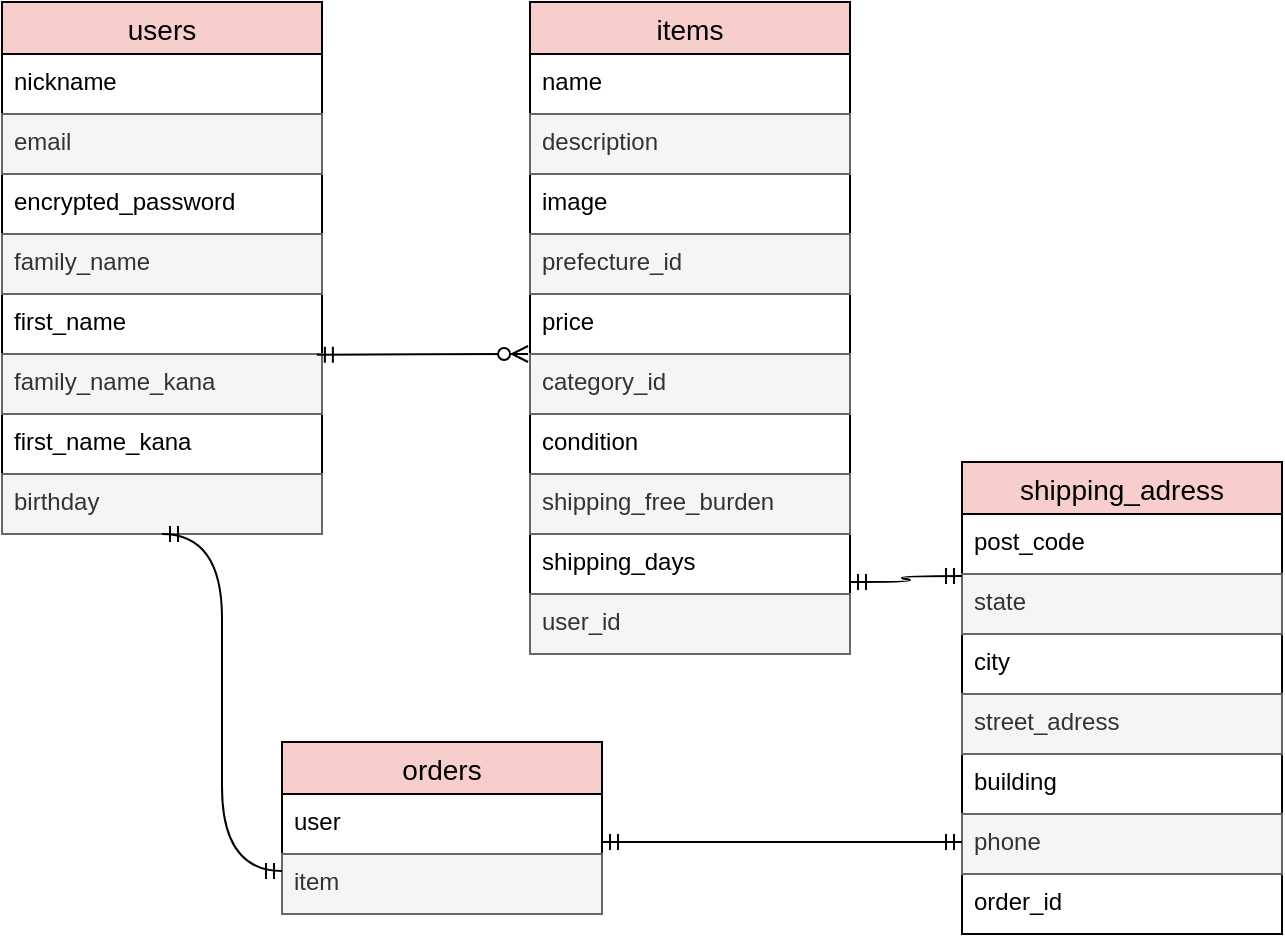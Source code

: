 <mxfile>
    <diagram id="nbxE1xQhHd7jip9Ss0tq" name="ページ1">
        <mxGraphModel dx="989" dy="606" grid="1" gridSize="10" guides="1" tooltips="1" connect="1" arrows="1" fold="1" page="1" pageScale="1" pageWidth="827" pageHeight="1169" math="0" shadow="0">
            <root>
                <mxCell id="0"/>
                <mxCell id="1" parent="0"/>
                <mxCell id="17" value="users" style="swimlane;fontStyle=0;childLayout=stackLayout;horizontal=1;startSize=26;horizontalStack=0;resizeParent=1;resizeParentMax=0;resizeLast=0;collapsible=1;marginBottom=0;align=center;fontSize=14;strokeColor=#000000;fillColor=#f8cecc;" vertex="1" parent="1">
                    <mxGeometry x="150" y="20" width="160" height="266" as="geometry"/>
                </mxCell>
                <mxCell id="18" value="nickname" style="text;spacingLeft=4;spacingRight=4;overflow=hidden;rotatable=0;points=[[0,0.5],[1,0.5]];portConstraint=eastwest;fontSize=12;" vertex="1" parent="17">
                    <mxGeometry y="26" width="160" height="30" as="geometry"/>
                </mxCell>
                <mxCell id="19" value="email" style="text;strokeColor=#666666;fillColor=#f5f5f5;spacingLeft=4;spacingRight=4;overflow=hidden;rotatable=0;points=[[0,0.5],[1,0.5]];portConstraint=eastwest;fontSize=12;fontColor=#333333;" vertex="1" parent="17">
                    <mxGeometry y="56" width="160" height="30" as="geometry"/>
                </mxCell>
                <mxCell id="32" value="encrypted_password" style="text;spacingLeft=4;spacingRight=4;overflow=hidden;rotatable=0;points=[[0,0.5],[1,0.5]];portConstraint=eastwest;fontSize=12;" vertex="1" parent="17">
                    <mxGeometry y="86" width="160" height="30" as="geometry"/>
                </mxCell>
                <mxCell id="34" value="family_name" style="text;strokeColor=#666666;fillColor=#f5f5f5;spacingLeft=4;spacingRight=4;overflow=hidden;rotatable=0;points=[[0,0.5],[1,0.5]];portConstraint=eastwest;fontSize=12;fontColor=#333333;" vertex="1" parent="17">
                    <mxGeometry y="116" width="160" height="30" as="geometry"/>
                </mxCell>
                <mxCell id="33" value="first_name" style="text;spacingLeft=4;spacingRight=4;overflow=hidden;rotatable=0;points=[[0,0.5],[1,0.5]];portConstraint=eastwest;fontSize=12;" vertex="1" parent="17">
                    <mxGeometry y="146" width="160" height="30" as="geometry"/>
                </mxCell>
                <mxCell id="37" value="family_name_kana" style="text;strokeColor=#666666;fillColor=#f5f5f5;spacingLeft=4;spacingRight=4;overflow=hidden;rotatable=0;points=[[0,0.5],[1,0.5]];portConstraint=eastwest;fontSize=12;fontColor=#333333;" vertex="1" parent="17">
                    <mxGeometry y="176" width="160" height="30" as="geometry"/>
                </mxCell>
                <mxCell id="38" value="first_name_kana" style="text;spacingLeft=4;spacingRight=4;overflow=hidden;rotatable=0;points=[[0,0.5],[1,0.5]];portConstraint=eastwest;fontSize=12;" vertex="1" parent="17">
                    <mxGeometry y="206" width="160" height="30" as="geometry"/>
                </mxCell>
                <mxCell id="35" value="birthday" style="text;strokeColor=#666666;fillColor=#f5f5f5;spacingLeft=4;spacingRight=4;overflow=hidden;rotatable=0;points=[[0,0.5],[1,0.5]];portConstraint=eastwest;fontSize=12;fontColor=#333333;" vertex="1" parent="17">
                    <mxGeometry y="236" width="160" height="30" as="geometry"/>
                </mxCell>
                <mxCell id="39" value="items" style="swimlane;fontStyle=0;childLayout=stackLayout;horizontal=1;startSize=26;horizontalStack=0;resizeParent=1;resizeParentMax=0;resizeLast=0;collapsible=1;marginBottom=0;align=center;fontSize=14;strokeColor=#000000;fillColor=#f8cecc;" vertex="1" parent="1">
                    <mxGeometry x="414" y="20" width="160" height="326" as="geometry"/>
                </mxCell>
                <mxCell id="40" value="name    &#10;&#10;" style="text;strokeColor=none;fillColor=none;spacingLeft=4;spacingRight=4;overflow=hidden;rotatable=0;points=[[0,0.5],[1,0.5]];portConstraint=eastwest;fontSize=12;" vertex="1" parent="39">
                    <mxGeometry y="26" width="160" height="30" as="geometry"/>
                </mxCell>
                <mxCell id="41" value="description" style="text;strokeColor=#666666;fillColor=#f5f5f5;spacingLeft=4;spacingRight=4;overflow=hidden;rotatable=0;points=[[0,0.5],[1,0.5]];portConstraint=eastwest;fontSize=12;fontColor=#333333;" vertex="1" parent="39">
                    <mxGeometry y="56" width="160" height="30" as="geometry"/>
                </mxCell>
                <mxCell id="42" value="image    " style="text;strokeColor=none;fillColor=none;spacingLeft=4;spacingRight=4;overflow=hidden;rotatable=0;points=[[0,0.5],[1,0.5]];portConstraint=eastwest;fontSize=12;" vertex="1" parent="39">
                    <mxGeometry y="86" width="160" height="30" as="geometry"/>
                </mxCell>
                <mxCell id="43" value="prefecture_id" style="text;strokeColor=#666666;fillColor=#f5f5f5;spacingLeft=4;spacingRight=4;overflow=hidden;rotatable=0;points=[[0,0.5],[1,0.5]];portConstraint=eastwest;fontSize=12;fontColor=#333333;" vertex="1" parent="39">
                    <mxGeometry y="116" width="160" height="30" as="geometry"/>
                </mxCell>
                <mxCell id="47" value="price" style="text;strokeColor=none;fillColor=none;spacingLeft=4;spacingRight=4;overflow=hidden;rotatable=0;points=[[0,0.5],[1,0.5]];portConstraint=eastwest;fontSize=12;" vertex="1" parent="39">
                    <mxGeometry y="146" width="160" height="30" as="geometry"/>
                </mxCell>
                <mxCell id="49" value="category_id" style="text;strokeColor=#666666;fillColor=#f5f5f5;spacingLeft=4;spacingRight=4;overflow=hidden;rotatable=0;points=[[0,0.5],[1,0.5]];portConstraint=eastwest;fontSize=12;fontColor=#333333;" vertex="1" parent="39">
                    <mxGeometry y="176" width="160" height="30" as="geometry"/>
                </mxCell>
                <mxCell id="46" value="condition" style="text;strokeColor=none;fillColor=none;spacingLeft=4;spacingRight=4;overflow=hidden;rotatable=0;points=[[0,0.5],[1,0.5]];portConstraint=eastwest;fontSize=12;" vertex="1" parent="39">
                    <mxGeometry y="206" width="160" height="30" as="geometry"/>
                </mxCell>
                <mxCell id="48" value="shipping_free_burden" style="text;strokeColor=#666666;fillColor=#f5f5f5;spacingLeft=4;spacingRight=4;overflow=hidden;rotatable=0;points=[[0,0.5],[1,0.5]];portConstraint=eastwest;fontSize=12;fontColor=#333333;" vertex="1" parent="39">
                    <mxGeometry y="236" width="160" height="30" as="geometry"/>
                </mxCell>
                <mxCell id="50" value="shipping_days" style="text;strokeColor=none;fillColor=none;spacingLeft=4;spacingRight=4;overflow=hidden;rotatable=0;points=[[0,0.5],[1,0.5]];portConstraint=eastwest;fontSize=12;" vertex="1" parent="39">
                    <mxGeometry y="266" width="160" height="30" as="geometry"/>
                </mxCell>
                <mxCell id="45" value="user_id" style="text;strokeColor=#666666;fillColor=#f5f5f5;spacingLeft=4;spacingRight=4;overflow=hidden;rotatable=0;points=[[0,0.5],[1,0.5]];portConstraint=eastwest;fontSize=12;fontColor=#333333;" vertex="1" parent="39">
                    <mxGeometry y="296" width="160" height="30" as="geometry"/>
                </mxCell>
                <mxCell id="51" value="shipping_adress" style="swimlane;fontStyle=0;childLayout=stackLayout;horizontal=1;startSize=26;horizontalStack=0;resizeParent=1;resizeParentMax=0;resizeLast=0;collapsible=1;marginBottom=0;align=center;fontSize=14;fillColor=#f8cecc;strokeColor=#000000;" vertex="1" parent="1">
                    <mxGeometry x="630" y="250" width="160" height="236" as="geometry"/>
                </mxCell>
                <mxCell id="52" value="post_code" style="text;strokeColor=none;fillColor=none;spacingLeft=4;spacingRight=4;overflow=hidden;rotatable=0;points=[[0,0.5],[1,0.5]];portConstraint=eastwest;fontSize=12;" vertex="1" parent="51">
                    <mxGeometry y="26" width="160" height="30" as="geometry"/>
                </mxCell>
                <mxCell id="56" value="state" style="text;strokeColor=#666666;fillColor=#f5f5f5;spacingLeft=4;spacingRight=4;overflow=hidden;rotatable=0;points=[[0,0.5],[1,0.5]];portConstraint=eastwest;fontSize=12;fontColor=#333333;" vertex="1" parent="51">
                    <mxGeometry y="56" width="160" height="30" as="geometry"/>
                </mxCell>
                <mxCell id="57" value="city" style="text;strokeColor=none;fillColor=none;spacingLeft=4;spacingRight=4;overflow=hidden;rotatable=0;points=[[0,0.5],[1,0.5]];portConstraint=eastwest;fontSize=12;" vertex="1" parent="51">
                    <mxGeometry y="86" width="160" height="30" as="geometry"/>
                </mxCell>
                <mxCell id="55" value="street_adress" style="text;strokeColor=#666666;fillColor=#f5f5f5;spacingLeft=4;spacingRight=4;overflow=hidden;rotatable=0;points=[[0,0.5],[1,0.5]];portConstraint=eastwest;fontSize=12;fontColor=#333333;" vertex="1" parent="51">
                    <mxGeometry y="116" width="160" height="30" as="geometry"/>
                </mxCell>
                <mxCell id="58" value="building" style="text;strokeColor=none;fillColor=none;spacingLeft=4;spacingRight=4;overflow=hidden;rotatable=0;points=[[0,0.5],[1,0.5]];portConstraint=eastwest;fontSize=12;" vertex="1" parent="51">
                    <mxGeometry y="146" width="160" height="30" as="geometry"/>
                </mxCell>
                <mxCell id="53" value="phone" style="text;strokeColor=#666666;fillColor=#f5f5f5;spacingLeft=4;spacingRight=4;overflow=hidden;rotatable=0;points=[[0,0.5],[1,0.5]];portConstraint=eastwest;fontSize=12;fontColor=#333333;" vertex="1" parent="51">
                    <mxGeometry y="176" width="160" height="30" as="geometry"/>
                </mxCell>
                <mxCell id="54" value="order_id" style="text;strokeColor=none;fillColor=none;spacingLeft=4;spacingRight=4;overflow=hidden;rotatable=0;points=[[0,0.5],[1,0.5]];portConstraint=eastwest;fontSize=12;" vertex="1" parent="51">
                    <mxGeometry y="206" width="160" height="30" as="geometry"/>
                </mxCell>
                <mxCell id="59" value="orders" style="swimlane;fontStyle=0;childLayout=stackLayout;horizontal=1;startSize=26;horizontalStack=0;resizeParent=1;resizeParentMax=0;resizeLast=0;collapsible=1;marginBottom=0;align=center;fontSize=14;strokeColor=#000000;fillColor=#f8cecc;" vertex="1" parent="1">
                    <mxGeometry x="290" y="390" width="160" height="86" as="geometry"/>
                </mxCell>
                <mxCell id="60" value="user" style="text;strokeColor=none;fillColor=none;spacingLeft=4;spacingRight=4;overflow=hidden;rotatable=0;points=[[0,0.5],[1,0.5]];portConstraint=eastwest;fontSize=12;" vertex="1" parent="59">
                    <mxGeometry y="26" width="160" height="30" as="geometry"/>
                </mxCell>
                <mxCell id="61" value="item" style="text;strokeColor=#666666;fillColor=#f5f5f5;spacingLeft=4;spacingRight=4;overflow=hidden;rotatable=0;points=[[0,0.5],[1,0.5]];portConstraint=eastwest;fontSize=12;fontColor=#333333;" vertex="1" parent="59">
                    <mxGeometry y="56" width="160" height="30" as="geometry"/>
                </mxCell>
                <mxCell id="67" value="" style="edgeStyle=entityRelationEdgeStyle;fontSize=12;html=1;endArrow=ERzeroToMany;startArrow=ERmandOne;curved=1;entryX=-0.006;entryY=0;entryDx=0;entryDy=0;entryPerimeter=0;exitX=0.984;exitY=1.012;exitDx=0;exitDy=0;exitPerimeter=0;" edge="1" parent="1" source="33" target="49">
                    <mxGeometry width="100" height="100" relative="1" as="geometry">
                        <mxPoint x="140" y="350" as="sourcePoint"/>
                        <mxPoint x="240" y="360" as="targetPoint"/>
                    </mxGeometry>
                </mxCell>
                <mxCell id="70" value="" style="edgeStyle=entityRelationEdgeStyle;fontSize=12;html=1;endArrow=ERmandOne;startArrow=ERmandOne;curved=1;entryX=0;entryY=0.75;entryDx=0;entryDy=0;exitX=0.5;exitY=1;exitDx=0;exitDy=0;" edge="1" parent="1" source="17" target="59">
                    <mxGeometry width="100" height="100" relative="1" as="geometry">
                        <mxPoint x="190" y="410" as="sourcePoint"/>
                        <mxPoint x="240" y="286" as="targetPoint"/>
                    </mxGeometry>
                </mxCell>
                <mxCell id="71" value="" style="edgeStyle=entityRelationEdgeStyle;fontSize=12;html=1;endArrow=ERmandOne;startArrow=ERmandOne;curved=1;" edge="1" parent="1">
                    <mxGeometry width="100" height="100" relative="1" as="geometry">
                        <mxPoint x="450" y="440" as="sourcePoint"/>
                        <mxPoint x="630" y="440" as="targetPoint"/>
                    </mxGeometry>
                </mxCell>
                <mxCell id="73" value="" style="edgeStyle=entityRelationEdgeStyle;fontSize=12;html=1;endArrow=ERmandOne;startArrow=ERmandOne;curved=1;" edge="1" parent="1">
                    <mxGeometry width="100" height="100" relative="1" as="geometry">
                        <mxPoint x="574" y="310" as="sourcePoint"/>
                        <mxPoint x="630" y="307" as="targetPoint"/>
                    </mxGeometry>
                </mxCell>
            </root>
        </mxGraphModel>
    </diagram>
</mxfile>
